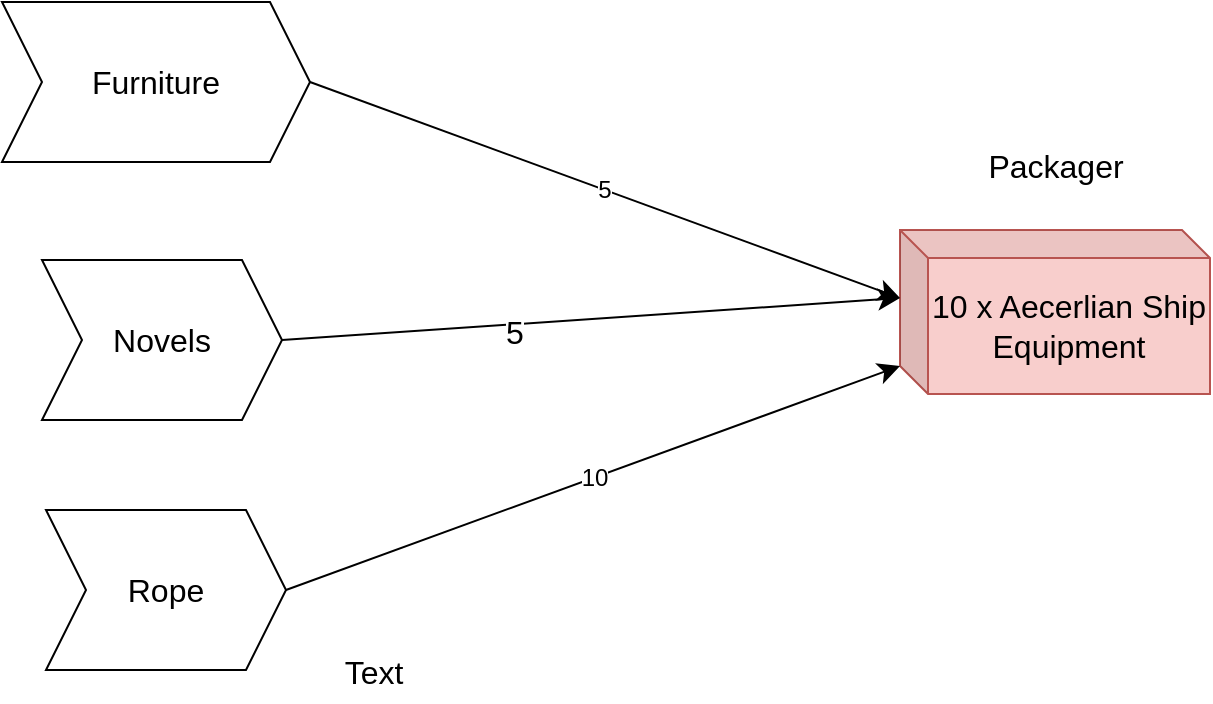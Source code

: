 <mxfile version="22.1.0" type="github">
  <diagram name="Page-1" id="NkA0lq2TKUvkbOj9MlcM">
    <mxGraphModel dx="708" dy="1004" grid="0" gridSize="10" guides="1" tooltips="1" connect="1" arrows="1" fold="1" page="0" pageScale="1" pageWidth="827" pageHeight="1169" math="0" shadow="0">
      <root>
        <mxCell id="0" />
        <mxCell id="1" parent="0" />
        <mxCell id="P7VuRL6rUGicZ9iyNzV0-1" value="Text" style="text;strokeColor=none;fillColor=none;html=1;align=center;verticalAlign=middle;whiteSpace=wrap;rounded=0;fontSize=16;" vertex="1" parent="1">
          <mxGeometry x="175" y="190" width="60" height="30" as="geometry" />
        </mxCell>
        <mxCell id="P7VuRL6rUGicZ9iyNzV0-4" value="10 x Aecerlian Ship Equipment" style="shape=cube;whiteSpace=wrap;html=1;boundedLbl=1;backgroundOutline=1;darkOpacity=0.05;darkOpacity2=0.1;fontSize=16;fillColor=#f8cecc;strokeColor=#b85450;size=14;" vertex="1" parent="1">
          <mxGeometry x="468" y="-16" width="155" height="82" as="geometry" />
        </mxCell>
        <mxCell id="P7VuRL6rUGicZ9iyNzV0-5" value="Furniture" style="shape=step;perimeter=stepPerimeter;whiteSpace=wrap;html=1;fixedSize=1;fontSize=16;" vertex="1" parent="1">
          <mxGeometry x="19" y="-130" width="154" height="80" as="geometry" />
        </mxCell>
        <mxCell id="P7VuRL6rUGicZ9iyNzV0-7" value="5" style="endArrow=classic;html=1;rounded=0;fontSize=12;startSize=8;endSize=8;curved=1;entryX=0;entryY=0;entryDx=0;entryDy=34;entryPerimeter=0;exitX=1;exitY=0.5;exitDx=0;exitDy=0;" edge="1" parent="1" source="P7VuRL6rUGicZ9iyNzV0-5" target="P7VuRL6rUGicZ9iyNzV0-4">
          <mxGeometry width="50" height="50" relative="1" as="geometry">
            <mxPoint x="140" y="41" as="sourcePoint" />
            <mxPoint x="543" y="-23" as="targetPoint" />
            <Array as="points" />
          </mxGeometry>
        </mxCell>
        <mxCell id="P7VuRL6rUGicZ9iyNzV0-9" value="Novels" style="shape=step;perimeter=stepPerimeter;whiteSpace=wrap;html=1;fixedSize=1;fontSize=16;" vertex="1" parent="1">
          <mxGeometry x="39" y="-1" width="120" height="80" as="geometry" />
        </mxCell>
        <mxCell id="P7VuRL6rUGicZ9iyNzV0-10" style="edgeStyle=none;curved=1;rounded=0;orthogonalLoop=1;jettySize=auto;html=1;entryX=0;entryY=0;entryDx=0;entryDy=34;entryPerimeter=0;fontSize=12;startSize=8;endSize=8;exitX=1;exitY=0.5;exitDx=0;exitDy=0;" edge="1" parent="1" source="P7VuRL6rUGicZ9iyNzV0-9" target="P7VuRL6rUGicZ9iyNzV0-4">
          <mxGeometry relative="1" as="geometry">
            <mxPoint x="163.0" y="37.68" as="sourcePoint" />
            <mxPoint x="473.66" y="20" as="targetPoint" />
          </mxGeometry>
        </mxCell>
        <mxCell id="P7VuRL6rUGicZ9iyNzV0-11" value="5" style="edgeLabel;html=1;align=center;verticalAlign=middle;resizable=0;points=[];fontSize=16;" vertex="1" connectable="0" parent="P7VuRL6rUGicZ9iyNzV0-10">
          <mxGeometry x="-0.25" y="-4" relative="1" as="geometry">
            <mxPoint as="offset" />
          </mxGeometry>
        </mxCell>
        <mxCell id="P7VuRL6rUGicZ9iyNzV0-12" value="Rope" style="shape=step;perimeter=stepPerimeter;whiteSpace=wrap;html=1;fixedSize=1;fontSize=16;" vertex="1" parent="1">
          <mxGeometry x="41" y="124" width="120" height="80" as="geometry" />
        </mxCell>
        <mxCell id="P7VuRL6rUGicZ9iyNzV0-13" value="10" style="endArrow=classic;html=1;rounded=0;fontSize=12;startSize=8;endSize=8;curved=1;exitX=1;exitY=0.5;exitDx=0;exitDy=0;entryX=0;entryY=0;entryDx=0;entryDy=68;entryPerimeter=0;" edge="1" parent="1" source="P7VuRL6rUGicZ9iyNzV0-12" target="P7VuRL6rUGicZ9iyNzV0-4">
          <mxGeometry width="50" height="50" relative="1" as="geometry">
            <mxPoint x="300" y="75" as="sourcePoint" />
            <mxPoint x="350" y="25" as="targetPoint" />
            <Array as="points">
              <mxPoint x="310" y="110" />
            </Array>
          </mxGeometry>
        </mxCell>
        <mxCell id="P7VuRL6rUGicZ9iyNzV0-14" value="Packager" style="text;html=1;strokeColor=none;fillColor=none;align=center;verticalAlign=middle;whiteSpace=wrap;rounded=0;fontSize=16;" vertex="1" parent="1">
          <mxGeometry x="515.5" y="-76" width="60" height="56" as="geometry" />
        </mxCell>
      </root>
    </mxGraphModel>
  </diagram>
</mxfile>
